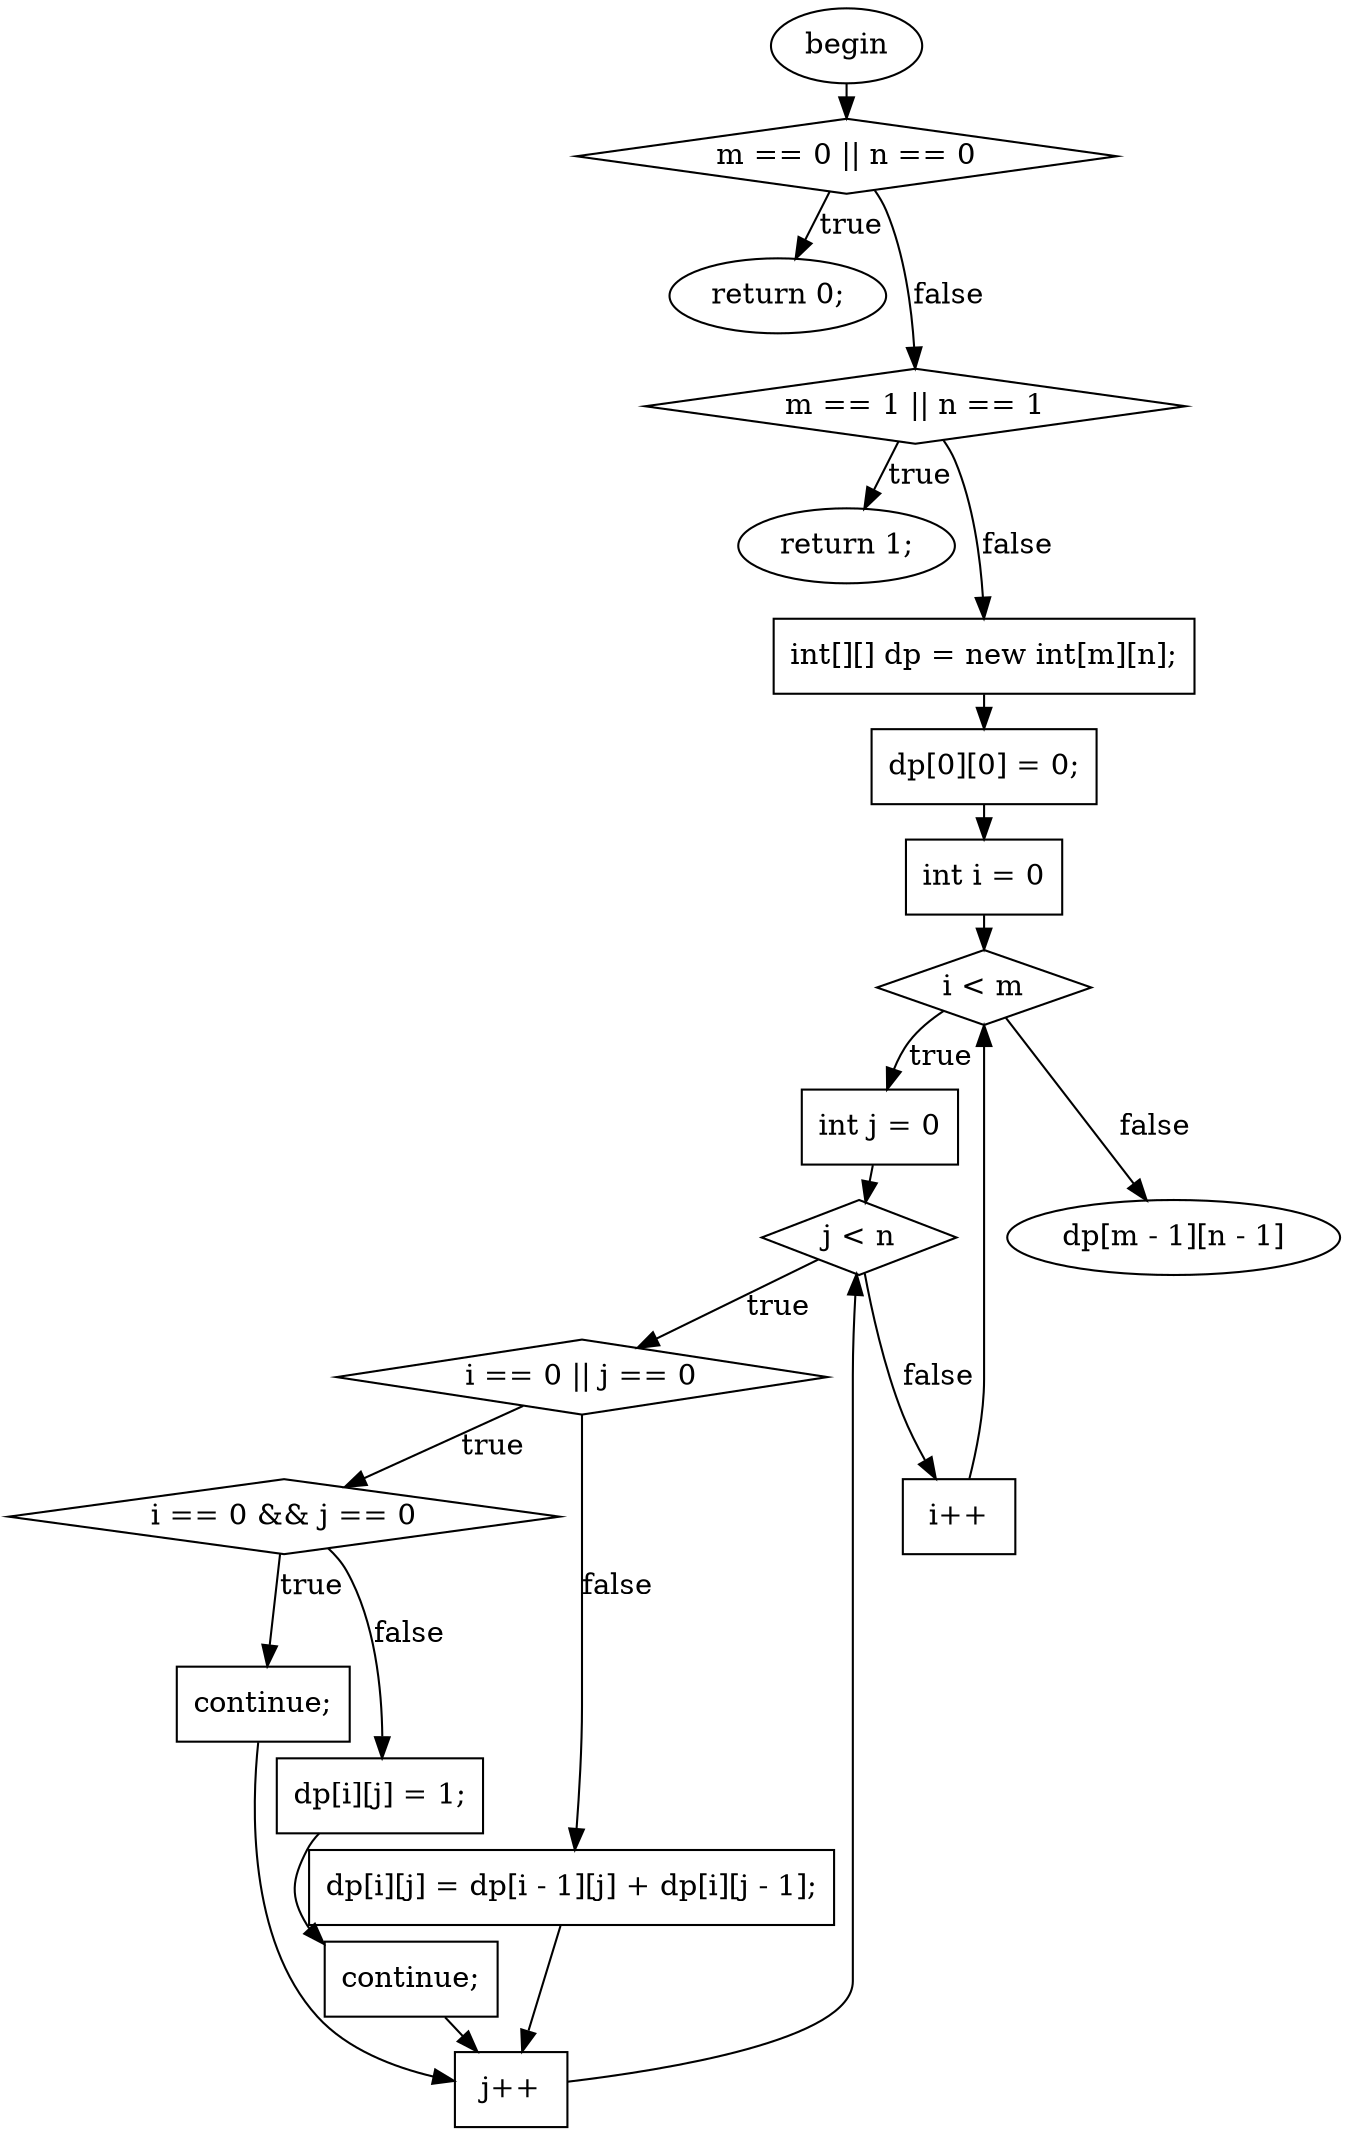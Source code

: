 digraph G{
ranksep = 0.1;
nodesep = 0.1;
F0T0[ shape=ellipse, label="begin", style="filled", fillcolor="white"]
F45T75[ shape=diamond, label="m == 0 || n == 0", style="filled", fillcolor="white"]
F67T75X[ shape=ellipse, label="return 0;", style="filled", fillcolor="white"]
F81T111[ shape=diamond, label="m == 1 || n == 1", style="filled", fillcolor="white"]
F103T111X[ shape=ellipse, label="return 1;", style="filled", fillcolor="white"]
F117T143[ shape=box, label="int[][] dp = new int[m][n];", style="filled", fillcolor="white"]
F149T161[ shape=box, label="dp[0][0] = 0;", style="filled", fillcolor="white"]
F167T421[ shape=box, label="int i = 0", style="filled", fillcolor="white"]
F183T187[ shape=diamond, label="i \< m", style="filled", fillcolor="white"]
F203T415[ shape=box, label="int j = 0", style="filled", fillcolor="white"]
F219T223[ shape=diamond, label="j \< n", style="filled", fillcolor="white"]
F241T359[ shape=diamond, label="i == 0 || j == 0", style="filled", fillcolor="white"]
F275T305[ shape=diamond, label="i == 0 && j == 0", style="filled", fillcolor="white"]
F297T305continue[ shape=box, label="continue;", style="filled", fillcolor="white"]
F317T329[ shape=box, label="dp[i][j] = 1;", style="filled", fillcolor="white"]
F341T349[ shape=box, label="continue;", style="filled", fillcolor="white"]
F369T407[ shape=box, label="dp[i][j] = dp[i - 1][j] + dp[i][j - 1];", style="filled", fillcolor="white"]
F226T228[ shape=box, label="j++", style="filled", fillcolor="white"]
F190T192[ shape=box, label="i++", style="filled", fillcolor="white"]
F427T450[ shape=ellipse, label="dp[m - 1][n - 1]", style="filled", fillcolor="white"]
F0T0 -> F45T75
F117T143 -> F149T161
F149T161 -> F167T421
F317T329 -> F341T349
F369T407 -> F226T228
F45T75 -> F67T75X[label="true", minlen=1]
F81T111 -> F103T111X[label="true", minlen=1]
F183T187 -> F203T415[label="true", minlen=1]
F219T223 -> F241T359[label="true", minlen=1]
F241T359 -> F275T305[label="true", minlen=1]
F275T305 -> F297T305continue[label="true", minlen=1]
F167T421 -> F183T187
F203T415 -> F219T223
F226T228 -> F219T223
F190T192 -> F183T187
F297T305continue -> F226T228
F341T349 -> F226T228
F45T75 -> F81T111[label="false", minlen=2]
F81T111 -> F117T143[label="false", minlen=2]
F275T305 -> F317T329[label="false", minlen=2]
F241T359 -> F369T407[label="false", minlen=2]
F219T223 -> F190T192[label="false", minlen=2]
F183T187 -> F427T450[label="false", minlen=2]
}
